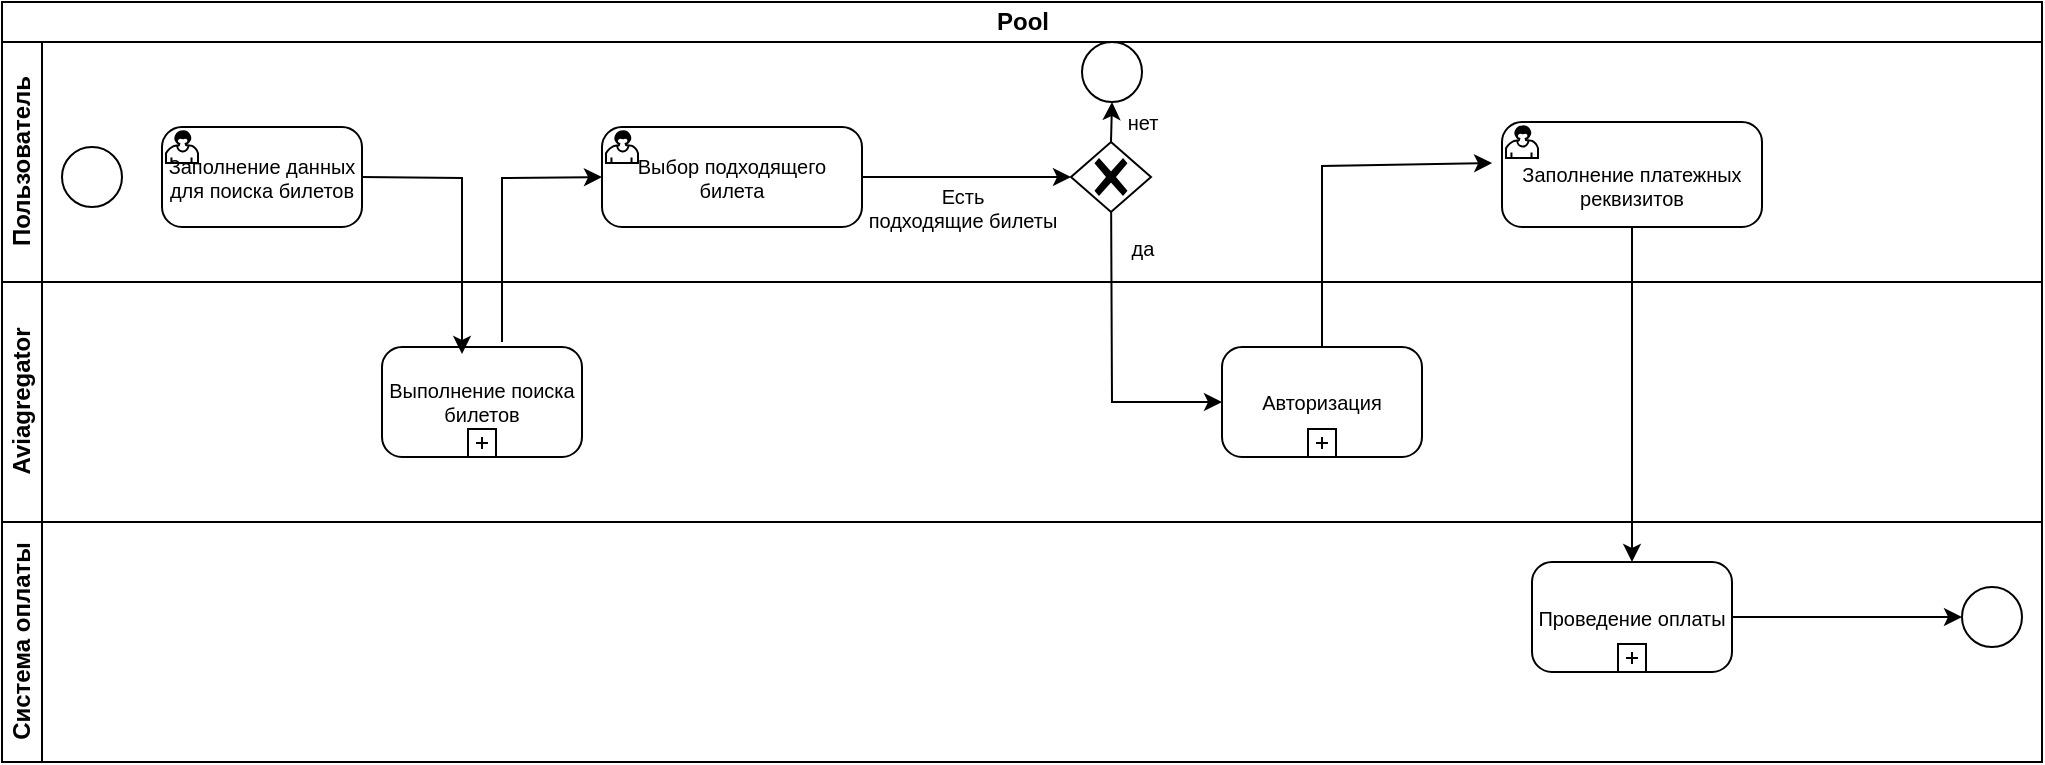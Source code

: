 <mxfile version="16.0.3" type="github">
  <diagram id="C5RBs43oDa-KdzZeNtuy" name="Page-1">
    <mxGraphModel dx="1268" dy="643" grid="1" gridSize="10" guides="1" tooltips="1" connect="1" arrows="1" fold="1" page="1" pageScale="1" pageWidth="1169" pageHeight="827" math="0" shadow="0">
      <root>
        <mxCell id="WIyWlLk6GJQsqaUBKTNV-0" />
        <mxCell id="WIyWlLk6GJQsqaUBKTNV-1" parent="WIyWlLk6GJQsqaUBKTNV-0" />
        <mxCell id="4U-_wcp4zjPsLQzwcgvi-11" value="Pool" style="swimlane;html=1;childLayout=stackLayout;resizeParent=1;resizeParentMax=0;horizontal=1;startSize=20;horizontalStack=0;" vertex="1" parent="WIyWlLk6GJQsqaUBKTNV-1">
          <mxGeometry x="30" y="40" width="1020" height="380" as="geometry" />
        </mxCell>
        <mxCell id="4U-_wcp4zjPsLQzwcgvi-12" value="Пользователь" style="swimlane;html=1;startSize=20;horizontal=0;" vertex="1" parent="4U-_wcp4zjPsLQzwcgvi-11">
          <mxGeometry y="20" width="1020" height="120" as="geometry" />
        </mxCell>
        <mxCell id="4U-_wcp4zjPsLQzwcgvi-6" value="Заполнение данных для поиска билетов" style="points=[[0.25,0,0],[0.5,0,0],[0.75,0,0],[1,0.25,0],[1,0.5,0],[1,0.75,0],[0.75,1,0],[0.5,1,0],[0.25,1,0],[0,0.75,0],[0,0.5,0],[0,0.25,0]];shape=mxgraph.bpmn.task;whiteSpace=wrap;rectStyle=rounded;size=10;taskMarker=user;fontSize=10;" vertex="1" parent="4U-_wcp4zjPsLQzwcgvi-12">
          <mxGeometry x="80" y="42.5" width="100" height="50" as="geometry" />
        </mxCell>
        <mxCell id="4U-_wcp4zjPsLQzwcgvi-16" value="Выбор подходящего билета" style="points=[[0.25,0,0],[0.5,0,0],[0.75,0,0],[1,0.25,0],[1,0.5,0],[1,0.75,0],[0.75,1,0],[0.5,1,0],[0.25,1,0],[0,0.75,0],[0,0.5,0],[0,0.25,0]];shape=mxgraph.bpmn.task;whiteSpace=wrap;rectStyle=rounded;size=10;taskMarker=user;fontSize=10;" vertex="1" parent="4U-_wcp4zjPsLQzwcgvi-12">
          <mxGeometry x="300" y="42.5" width="130" height="50" as="geometry" />
        </mxCell>
        <mxCell id="4U-_wcp4zjPsLQzwcgvi-30" style="edgeStyle=orthogonalEdgeStyle;rounded=0;orthogonalLoop=1;jettySize=auto;html=1;exitX=0.5;exitY=0;exitDx=0;exitDy=0;exitPerimeter=0;entryX=0.5;entryY=1;entryDx=0;entryDy=0;fontSize=10;" edge="1" parent="4U-_wcp4zjPsLQzwcgvi-12" source="4U-_wcp4zjPsLQzwcgvi-17" target="4U-_wcp4zjPsLQzwcgvi-27">
          <mxGeometry relative="1" as="geometry" />
        </mxCell>
        <mxCell id="4U-_wcp4zjPsLQzwcgvi-17" value="" style="points=[[0.25,0.25,0],[0.5,0,0],[0.75,0.25,0],[1,0.5,0],[0.75,0.75,0],[0.5,1,0],[0.25,0.75,0],[0,0.5,0]];shape=mxgraph.bpmn.gateway2;html=1;verticalLabelPosition=bottom;labelBackgroundColor=#ffffff;verticalAlign=top;align=center;perimeter=rhombusPerimeter;outlineConnect=0;outline=none;symbol=none;gwType=exclusive;" vertex="1" parent="4U-_wcp4zjPsLQzwcgvi-12">
          <mxGeometry x="534.5" y="50" width="40" height="35" as="geometry" />
        </mxCell>
        <mxCell id="4U-_wcp4zjPsLQzwcgvi-18" value="&#xa;Заполнение платежных реквизитов" style="points=[[0.25,0,0],[0.5,0,0],[0.75,0,0],[1,0.25,0],[1,0.5,0],[1,0.75,0],[0.75,1,0],[0.5,1,0],[0.25,1,0],[0,0.75,0],[0,0.5,0],[0,0.25,0]];shape=mxgraph.bpmn.task;whiteSpace=wrap;rectStyle=rounded;size=10;taskMarker=user;fontSize=10;" vertex="1" parent="4U-_wcp4zjPsLQzwcgvi-12">
          <mxGeometry x="750" y="40" width="130" height="52.5" as="geometry" />
        </mxCell>
        <mxCell id="4U-_wcp4zjPsLQzwcgvi-22" value="" style="endArrow=classic;html=1;rounded=0;fontSize=10;exitX=1;exitY=0.5;exitDx=0;exitDy=0;exitPerimeter=0;entryX=0;entryY=0.5;entryDx=0;entryDy=0;entryPerimeter=0;labelBackgroundColor=none;" edge="1" parent="4U-_wcp4zjPsLQzwcgvi-12" source="4U-_wcp4zjPsLQzwcgvi-16" target="4U-_wcp4zjPsLQzwcgvi-17">
          <mxGeometry width="50" height="50" relative="1" as="geometry">
            <mxPoint x="390" y="260" as="sourcePoint" />
            <mxPoint x="440" y="210" as="targetPoint" />
          </mxGeometry>
        </mxCell>
        <mxCell id="4U-_wcp4zjPsLQzwcgvi-39" value="&lt;div&gt;Есть &lt;br&gt;&lt;/div&gt;&lt;div&gt;подходящие билеты&lt;/div&gt;" style="edgeLabel;html=1;align=center;verticalAlign=middle;resizable=0;points=[];fontSize=10;labelBackgroundColor=none;" vertex="1" connectable="0" parent="4U-_wcp4zjPsLQzwcgvi-22">
          <mxGeometry x="-0.33" y="1" relative="1" as="geometry">
            <mxPoint x="15" y="16" as="offset" />
          </mxGeometry>
        </mxCell>
        <mxCell id="4U-_wcp4zjPsLQzwcgvi-26" value="" style="ellipse;whiteSpace=wrap;html=1;aspect=fixed;fontSize=10;" vertex="1" parent="4U-_wcp4zjPsLQzwcgvi-12">
          <mxGeometry x="30" y="52.5" width="30" height="30" as="geometry" />
        </mxCell>
        <mxCell id="4U-_wcp4zjPsLQzwcgvi-27" value="" style="ellipse;whiteSpace=wrap;html=1;aspect=fixed;fontSize=10;" vertex="1" parent="4U-_wcp4zjPsLQzwcgvi-12">
          <mxGeometry x="540" width="30" height="30" as="geometry" />
        </mxCell>
        <mxCell id="4U-_wcp4zjPsLQzwcgvi-41" value="да" style="text;html=1;align=center;verticalAlign=middle;resizable=0;points=[];autosize=1;strokeColor=none;fillColor=none;fontSize=10;" vertex="1" parent="4U-_wcp4zjPsLQzwcgvi-12">
          <mxGeometry x="555" y="92.5" width="30" height="20" as="geometry" />
        </mxCell>
        <mxCell id="4U-_wcp4zjPsLQzwcgvi-13" value="Aviagregator" style="swimlane;html=1;startSize=20;horizontal=0;" vertex="1" parent="4U-_wcp4zjPsLQzwcgvi-11">
          <mxGeometry y="140" width="1020" height="120" as="geometry" />
        </mxCell>
        <mxCell id="4U-_wcp4zjPsLQzwcgvi-15" value="Выполнение поиска билетов" style="points=[[0.25,0,0],[0.5,0,0],[0.75,0,0],[1,0.25,0],[1,0.5,0],[1,0.75,0],[0.75,1,0],[0.5,1,0],[0.25,1,0],[0,0.75,0],[0,0.5,0],[0,0.25,0]];shape=mxgraph.bpmn.task;whiteSpace=wrap;rectStyle=rounded;size=10;taskMarker=abstract;isLoopSub=1;fontSize=10;" vertex="1" parent="4U-_wcp4zjPsLQzwcgvi-13">
          <mxGeometry x="190" y="32.5" width="100" height="55" as="geometry" />
        </mxCell>
        <mxCell id="4U-_wcp4zjPsLQzwcgvi-20" value="Авторизация" style="points=[[0.25,0,0],[0.5,0,0],[0.75,0,0],[1,0.25,0],[1,0.5,0],[1,0.75,0],[0.75,1,0],[0.5,1,0],[0.25,1,0],[0,0.75,0],[0,0.5,0],[0,0.25,0]];shape=mxgraph.bpmn.task;whiteSpace=wrap;rectStyle=rounded;size=10;taskMarker=abstract;isLoopSub=1;fontSize=10;" vertex="1" parent="4U-_wcp4zjPsLQzwcgvi-13">
          <mxGeometry x="610" y="32.5" width="100" height="55" as="geometry" />
        </mxCell>
        <mxCell id="4U-_wcp4zjPsLQzwcgvi-21" value="" style="endArrow=classic;html=1;rounded=0;fontSize=10;exitX=1;exitY=0.5;exitDx=0;exitDy=0;exitPerimeter=0;" edge="1" parent="4U-_wcp4zjPsLQzwcgvi-11" source="4U-_wcp4zjPsLQzwcgvi-6">
          <mxGeometry width="50" height="50" relative="1" as="geometry">
            <mxPoint x="170" y="120" as="sourcePoint" />
            <mxPoint x="230" y="176" as="targetPoint" />
            <Array as="points">
              <mxPoint x="230" y="88" />
            </Array>
          </mxGeometry>
        </mxCell>
        <mxCell id="4U-_wcp4zjPsLQzwcgvi-25" value="" style="endArrow=classic;html=1;rounded=0;fontSize=10;entryX=0;entryY=0.5;entryDx=0;entryDy=0;entryPerimeter=0;" edge="1" parent="4U-_wcp4zjPsLQzwcgvi-11" target="4U-_wcp4zjPsLQzwcgvi-16">
          <mxGeometry width="50" height="50" relative="1" as="geometry">
            <mxPoint x="250" y="170" as="sourcePoint" />
            <mxPoint x="440" y="216" as="targetPoint" />
            <Array as="points">
              <mxPoint x="250" y="88" />
            </Array>
          </mxGeometry>
        </mxCell>
        <mxCell id="4U-_wcp4zjPsLQzwcgvi-29" value="" style="endArrow=classic;html=1;rounded=0;fontSize=10;entryX=0;entryY=0.5;entryDx=0;entryDy=0;entryPerimeter=0;" edge="1" parent="4U-_wcp4zjPsLQzwcgvi-11" source="4U-_wcp4zjPsLQzwcgvi-17" target="4U-_wcp4zjPsLQzwcgvi-20">
          <mxGeometry width="50" height="50" relative="1" as="geometry">
            <mxPoint x="370" y="140" as="sourcePoint" />
            <mxPoint x="610" y="210" as="targetPoint" />
            <Array as="points">
              <mxPoint x="555" y="200" />
            </Array>
          </mxGeometry>
        </mxCell>
        <mxCell id="4U-_wcp4zjPsLQzwcgvi-31" value="" style="endArrow=classic;html=1;rounded=0;fontSize=10;exitX=0.5;exitY=0;exitDx=0;exitDy=0;exitPerimeter=0;entryX=-0.038;entryY=0.39;entryDx=0;entryDy=0;entryPerimeter=0;" edge="1" parent="4U-_wcp4zjPsLQzwcgvi-11" source="4U-_wcp4zjPsLQzwcgvi-20" target="4U-_wcp4zjPsLQzwcgvi-18">
          <mxGeometry width="50" height="50" relative="1" as="geometry">
            <mxPoint x="370" y="200" as="sourcePoint" />
            <mxPoint x="420" y="150" as="targetPoint" />
            <Array as="points">
              <mxPoint x="660" y="82" />
            </Array>
          </mxGeometry>
        </mxCell>
        <mxCell id="4U-_wcp4zjPsLQzwcgvi-33" style="edgeStyle=orthogonalEdgeStyle;rounded=0;orthogonalLoop=1;jettySize=auto;html=1;exitX=0.5;exitY=1;exitDx=0;exitDy=0;exitPerimeter=0;entryX=0.5;entryY=0;entryDx=0;entryDy=0;entryPerimeter=0;fontSize=10;" edge="1" parent="4U-_wcp4zjPsLQzwcgvi-11" source="4U-_wcp4zjPsLQzwcgvi-18" target="4U-_wcp4zjPsLQzwcgvi-19">
          <mxGeometry relative="1" as="geometry" />
        </mxCell>
        <mxCell id="4U-_wcp4zjPsLQzwcgvi-14" value="Система оплаты" style="swimlane;html=1;startSize=20;horizontal=0;" vertex="1" parent="4U-_wcp4zjPsLQzwcgvi-11">
          <mxGeometry y="260" width="1020" height="120" as="geometry" />
        </mxCell>
        <mxCell id="4U-_wcp4zjPsLQzwcgvi-19" value="Проведение оплаты" style="points=[[0.25,0,0],[0.5,0,0],[0.75,0,0],[1,0.25,0],[1,0.5,0],[1,0.75,0],[0.75,1,0],[0.5,1,0],[0.25,1,0],[0,0.75,0],[0,0.5,0],[0,0.25,0]];shape=mxgraph.bpmn.task;whiteSpace=wrap;rectStyle=rounded;size=10;taskMarker=abstract;isLoopSub=1;fontSize=10;" vertex="1" parent="4U-_wcp4zjPsLQzwcgvi-14">
          <mxGeometry x="765" y="20" width="100" height="55" as="geometry" />
        </mxCell>
        <mxCell id="4U-_wcp4zjPsLQzwcgvi-34" value="" style="ellipse;whiteSpace=wrap;html=1;aspect=fixed;fontSize=10;" vertex="1" parent="4U-_wcp4zjPsLQzwcgvi-14">
          <mxGeometry x="980" y="32.5" width="30" height="30" as="geometry" />
        </mxCell>
        <mxCell id="4U-_wcp4zjPsLQzwcgvi-38" value="" style="endArrow=classic;html=1;rounded=0;fontSize=10;exitX=1;exitY=0.5;exitDx=0;exitDy=0;exitPerimeter=0;entryX=0;entryY=0.5;entryDx=0;entryDy=0;" edge="1" parent="4U-_wcp4zjPsLQzwcgvi-14" source="4U-_wcp4zjPsLQzwcgvi-19" target="4U-_wcp4zjPsLQzwcgvi-34">
          <mxGeometry width="50" height="50" relative="1" as="geometry">
            <mxPoint x="510" y="30" as="sourcePoint" />
            <mxPoint x="560" y="-20" as="targetPoint" />
          </mxGeometry>
        </mxCell>
        <mxCell id="4U-_wcp4zjPsLQzwcgvi-40" value="нет" style="text;html=1;align=center;verticalAlign=middle;resizable=0;points=[];autosize=1;strokeColor=none;fillColor=none;fontSize=10;" vertex="1" parent="WIyWlLk6GJQsqaUBKTNV-1">
          <mxGeometry x="585" y="90" width="30" height="20" as="geometry" />
        </mxCell>
      </root>
    </mxGraphModel>
  </diagram>
</mxfile>
